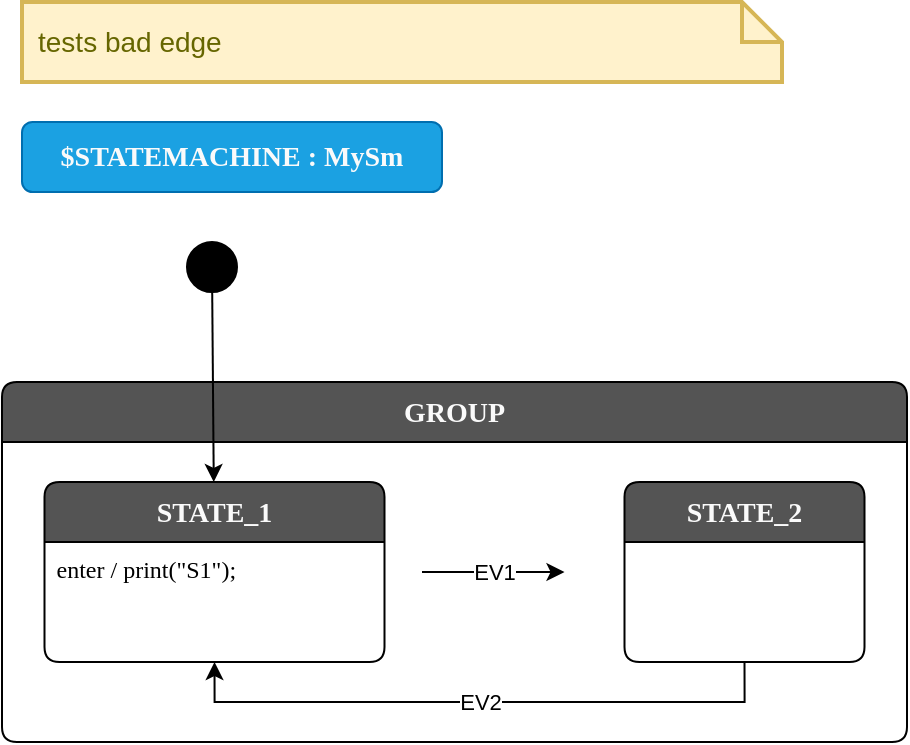 <mxfile version="24.7.5">
  <diagram name="Page-1" id="51UBkito5awnTQ_jN5C1">
    <mxGraphModel dx="1674" dy="844" grid="1" gridSize="10" guides="1" tooltips="1" connect="1" arrows="1" fold="1" page="1" pageScale="1" pageWidth="850" pageHeight="1100" math="0" shadow="0">
      <root>
        <mxCell id="0" />
        <mxCell id="1" parent="0" />
        <mxCell id="dyKfC978DSqIkyhEUavx-2" value="tests bad edge" style="shape=note;strokeWidth=2;fontSize=14;size=20;whiteSpace=wrap;html=1;fillColor=#fff2cc;strokeColor=#d6b656;fontColor=#666600;align=left;spacingLeft=6;" parent="1" vertex="1">
          <mxGeometry x="30" y="20" width="380" height="40" as="geometry" />
        </mxCell>
        <mxCell id="3d-xzousiEgNGckSdFBJ-8" value="$initial_state" style="shape=ellipse;aspect=fixed;fillColor=#000000;resizable=1;rotatable=1;noLabel=1;editable=1;comic=0;movable=1;deletable=1;locked=0;connectable=1;" parent="1" vertex="1">
          <mxGeometry x="112.5" y="140" width="25" height="25" as="geometry" />
        </mxCell>
        <mxCell id="ClSxLSJ55C_C8lVC4yGv-1" value="&lt;span style=&quot;color: rgb(250, 250, 250); font-family: &amp;quot;Lucida Console&amp;quot;; font-size: 14px; font-weight: 700; text-wrap: nowrap;&quot;&gt;$STATEMACHINE : MySm&lt;/span&gt;" style="rounded=1;whiteSpace=wrap;html=1;fillColor=#1ba1e2;fontColor=#ffffff;strokeColor=#006EAF;" parent="1" vertex="1">
          <mxGeometry x="30" y="80" width="210" height="35" as="geometry" />
        </mxCell>
        <mxCell id="e6pu2JGvavjpF1QPYwEw-1" value="GROUP" style="shape=swimlane;rotatable=0;align=center;verticalAlign=top;fontFamily=Lucida Console;startSize=30;fontSize=14;fontStyle=1;fontColor=#FAFAFA;fillColor=#545454;swimlaneFillColor=default;rounded=1;arcSize=15;absoluteArcSize=1;comic=0;STATESMITH_NOTES_VERTEX" vertex="1" parent="1">
          <mxGeometry x="20" y="210" width="452.5" height="180" as="geometry" />
        </mxCell>
        <mxCell id="e6pu2JGvavjpF1QPYwEw-2" value="" style="fontFamily=Lucida Console;align=left;verticalAlign=top;fillColor=none;gradientColor=none;strokeColor=none;rounded=0;spacingLeft=4;resizable=0;movable=0;deletable=0;rotatable=0;autosize=1;comic=0;" vertex="1" connectable="0" parent="e6pu2JGvavjpF1QPYwEw-1">
          <mxGeometry y="30" width="50" height="40" as="geometry" />
        </mxCell>
        <mxCell id="ClSxLSJ55C_C8lVC4yGv-4" value="EV1" style="edgeStyle=orthogonalEdgeStyle;rounded=0;orthogonalLoop=1;jettySize=auto;html=1;" parent="e6pu2JGvavjpF1QPYwEw-1" edge="1">
          <mxGeometry x="-0.004" relative="1" as="geometry">
            <mxPoint x="281.25" y="95" as="targetPoint" />
            <mxPoint x="210" y="95" as="sourcePoint" />
            <mxPoint as="offset" />
          </mxGeometry>
        </mxCell>
        <mxCell id="3d-xzousiEgNGckSdFBJ-9" value="STATE_1" style="shape=swimlane;rotatable=0;align=center;verticalAlign=top;fontFamily=Lucida Console;startSize=30;fontSize=14;fontStyle=1;fontColor=#FAFAFA;fillColor=#545454;swimlaneFillColor=default;rounded=1;arcSize=15;absoluteArcSize=1;comic=0;STATESMITH_NOTES_VERTEX" parent="e6pu2JGvavjpF1QPYwEw-1" vertex="1">
          <mxGeometry x="21.25" y="50" width="170" height="90" as="geometry" />
        </mxCell>
        <mxCell id="3d-xzousiEgNGckSdFBJ-10" value="enter / print(&quot;S1&quot;);" style="fontFamily=Lucida Console;align=left;verticalAlign=top;fillColor=none;gradientColor=none;strokeColor=none;rounded=0;spacingLeft=4;resizable=0;movable=0;deletable=0;rotatable=0;autosize=1;comic=0;" parent="3d-xzousiEgNGckSdFBJ-9" vertex="1" connectable="0">
          <mxGeometry y="30" width="170" height="30" as="geometry" />
        </mxCell>
        <mxCell id="ClSxLSJ55C_C8lVC4yGv-7" value="EV2" style="edgeStyle=orthogonalEdgeStyle;rounded=0;orthogonalLoop=1;jettySize=auto;html=1;exitX=0.5;exitY=1;exitDx=0;exitDy=0;entryX=0.5;entryY=1;entryDx=0;entryDy=0;" parent="e6pu2JGvavjpF1QPYwEw-1" source="ClSxLSJ55C_C8lVC4yGv-2" target="3d-xzousiEgNGckSdFBJ-9" edge="1">
          <mxGeometry relative="1" as="geometry" />
        </mxCell>
        <mxCell id="ClSxLSJ55C_C8lVC4yGv-2" value="STATE_2" style="shape=swimlane;rotatable=0;align=center;verticalAlign=top;fontFamily=Lucida Console;startSize=30;fontSize=14;fontStyle=1;fontColor=#FAFAFA;fillColor=#545454;swimlaneFillColor=default;rounded=1;arcSize=15;absoluteArcSize=1;comic=0;STATESMITH_NOTES_VERTEX" parent="e6pu2JGvavjpF1QPYwEw-1" vertex="1">
          <mxGeometry x="311.25" y="50" width="120" height="90" as="geometry" />
        </mxCell>
        <mxCell id="ClSxLSJ55C_C8lVC4yGv-3" value="" style="fontFamily=Lucida Console;align=left;verticalAlign=top;fillColor=none;gradientColor=none;strokeColor=none;rounded=0;spacingLeft=4;resizable=0;movable=0;deletable=0;rotatable=0;autosize=1;comic=0;" parent="ClSxLSJ55C_C8lVC4yGv-2" vertex="1" connectable="0">
          <mxGeometry y="30" width="50" height="40" as="geometry" />
        </mxCell>
        <mxCell id="3d-xzousiEgNGckSdFBJ-13" parent="1" source="3d-xzousiEgNGckSdFBJ-8" target="3d-xzousiEgNGckSdFBJ-9" edge="1">
          <mxGeometry relative="1" as="geometry" />
        </mxCell>
      </root>
    </mxGraphModel>
  </diagram>
</mxfile>
